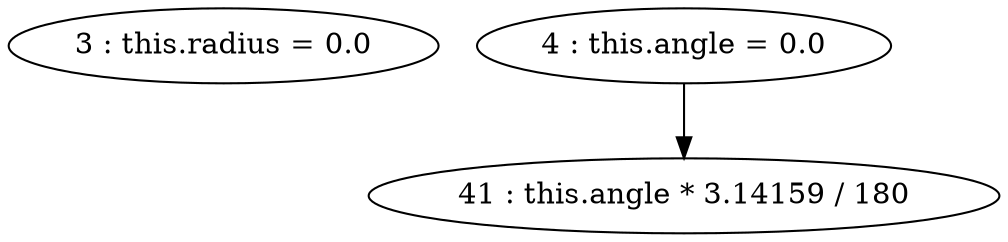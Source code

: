 digraph G {
"3 : this.radius = 0.0"
"4 : this.angle = 0.0"
"4 : this.angle = 0.0" -> "41 : this.angle * 3.14159 / 180"
"41 : this.angle * 3.14159 / 180"
}